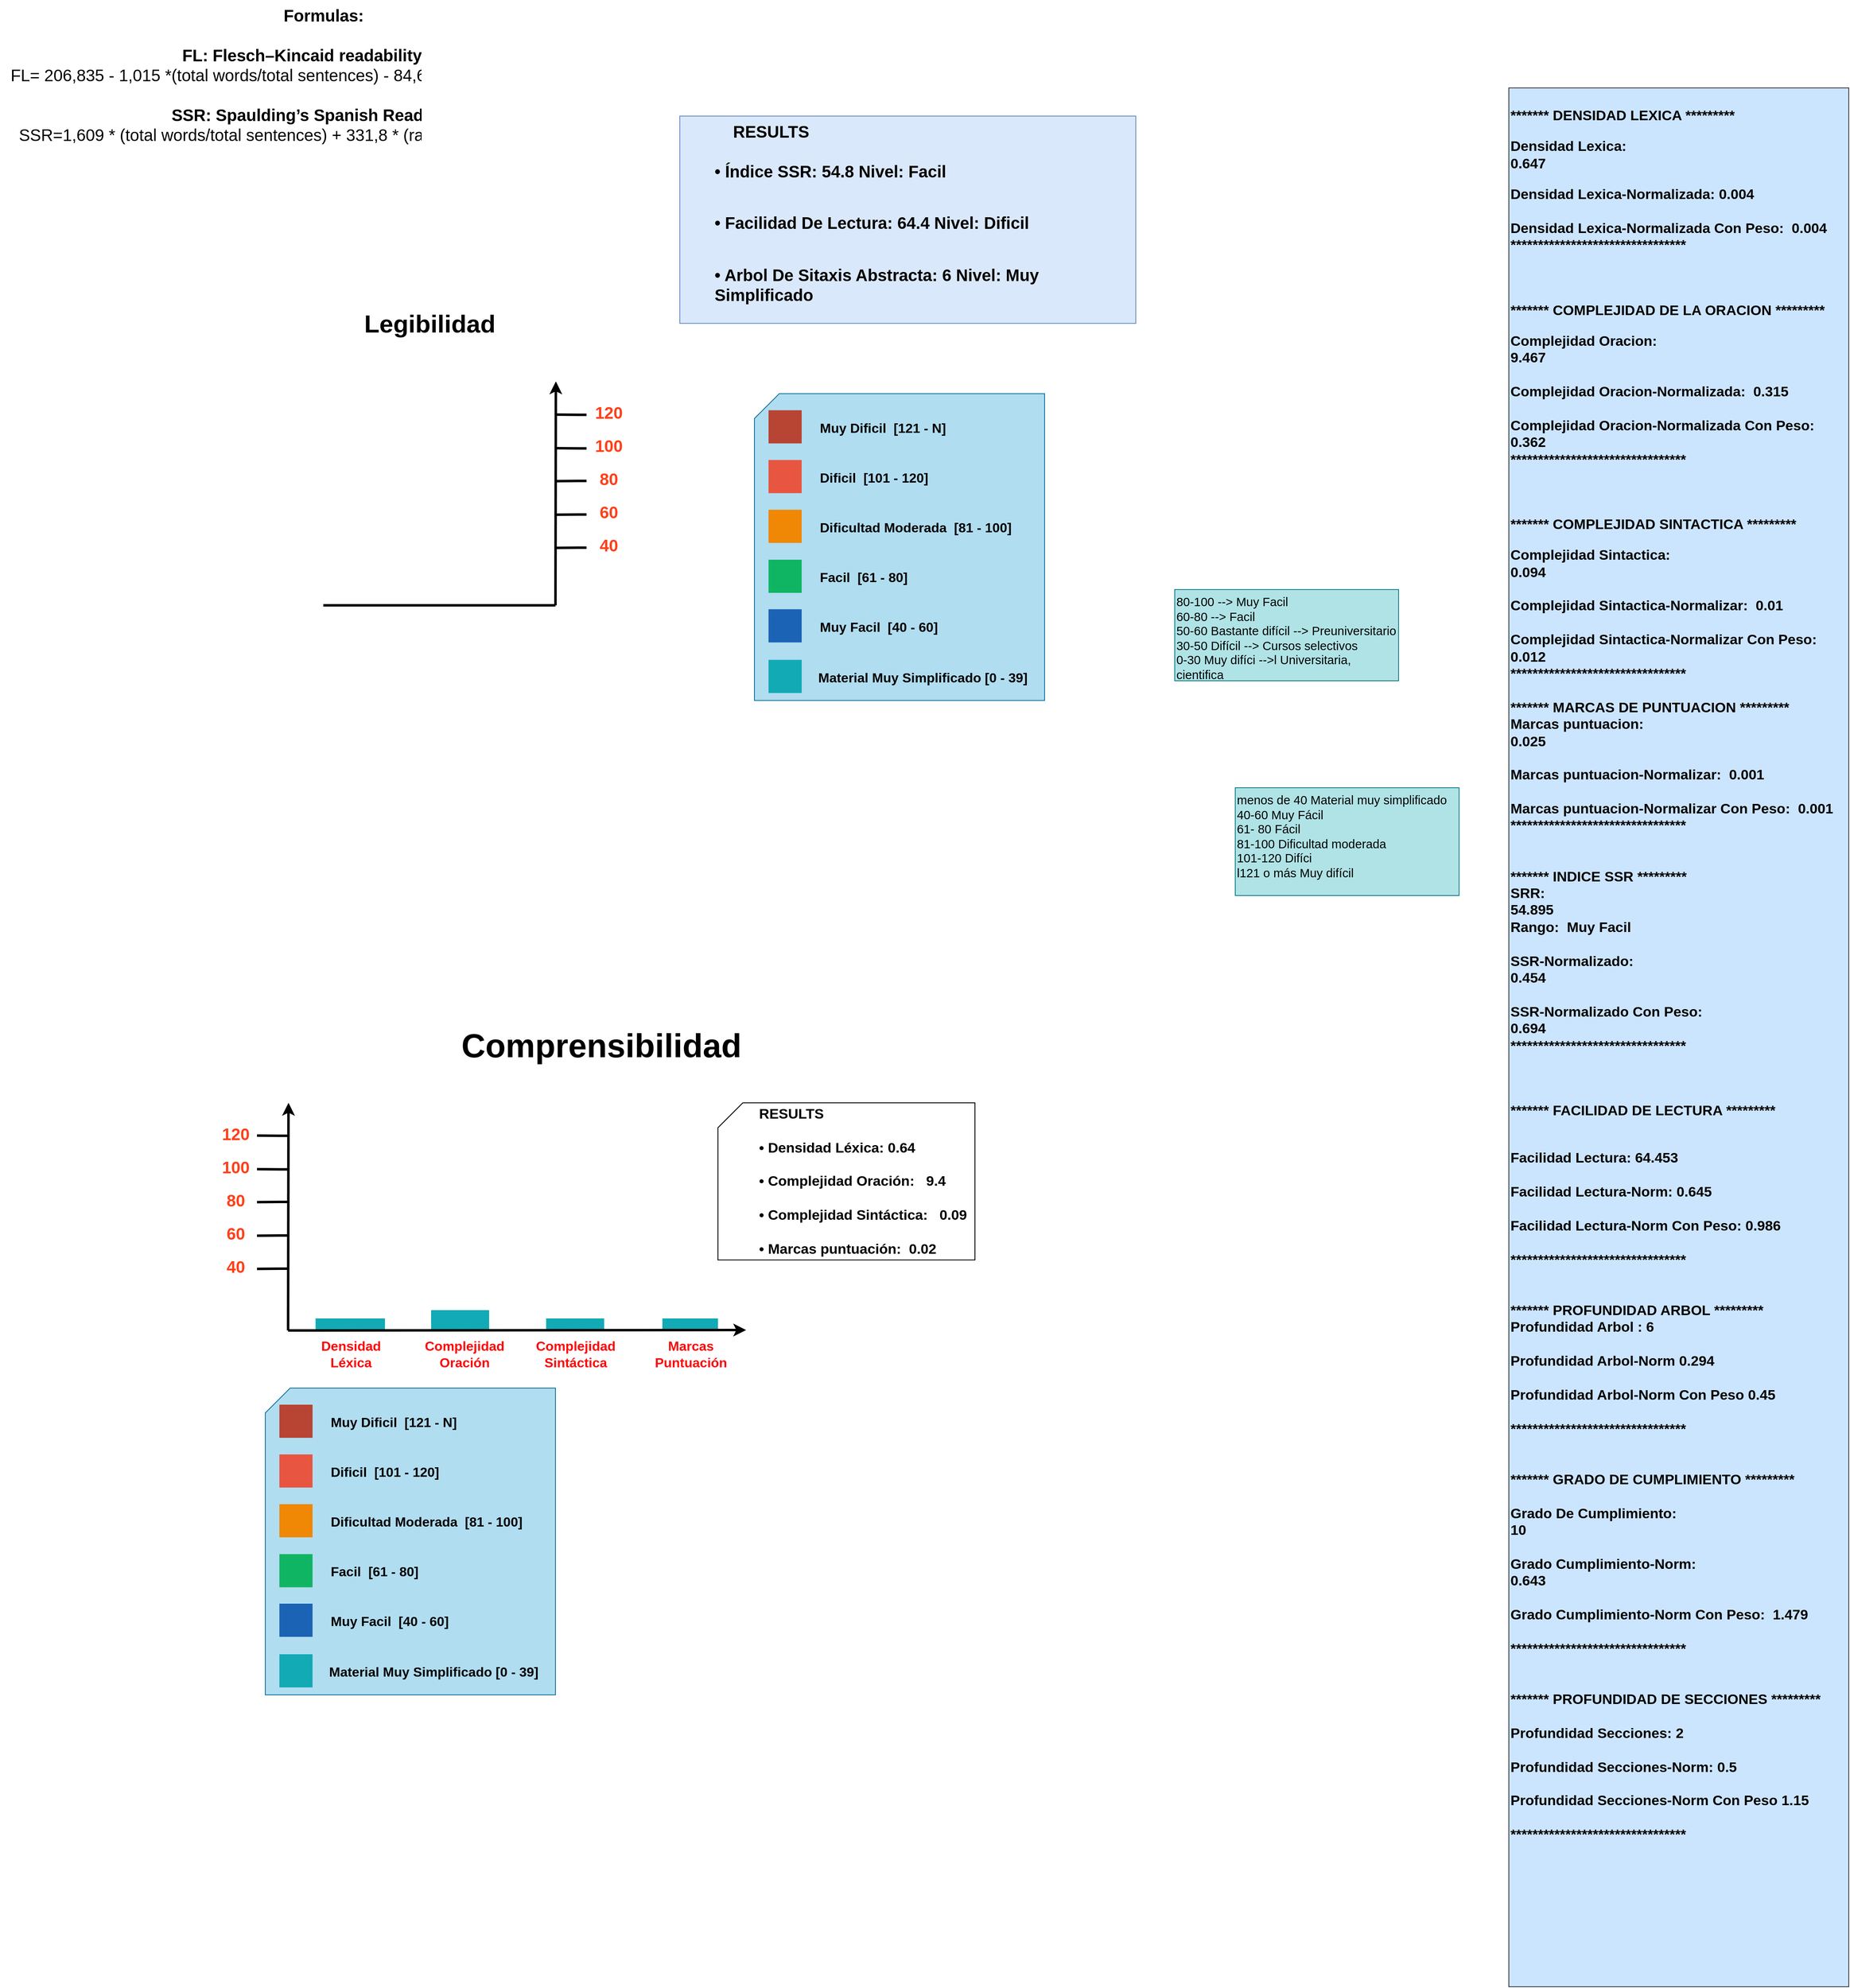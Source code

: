 <mxfile version="21.2.1" type="device">
  <diagram id="07fea595-8f29-1299-0266-81d95cde20df" name="Page-1">
    <mxGraphModel dx="90" dy="1509" grid="1" gridSize="10" guides="1" tooltips="1" connect="1" arrows="1" fold="1" page="1" pageScale="1" pageWidth="1169" pageHeight="827" background="none" math="0" shadow="0">
      <root>
        <mxCell id="0" />
        <mxCell id="1" parent="0" />
        <mxCell id="723" value="" style="whiteSpace=wrap;fillColor=#12AAB5;gradientColor=none;gradientDirection=east;strokeColor=none;html=1;fontColor=#23445d;" parent="1" vertex="1">
          <mxGeometry x="2470.63" y="1580" width="83.75" height="14.5" as="geometry" />
        </mxCell>
        <mxCell id="724" value="" style="whiteSpace=wrap;fillColor=#12AAB5;gradientColor=none;gradientDirection=east;strokeColor=none;html=1;fontColor=#23445d;" parent="1" vertex="1">
          <mxGeometry x="2610" y="1570" width="70" height="24.5" as="geometry" />
        </mxCell>
        <mxCell id="725" value="" style="whiteSpace=wrap;fillColor=#12AAB5;gradientColor=none;gradientDirection=east;strokeColor=none;html=1;fontColor=#23445d;" parent="1" vertex="1">
          <mxGeometry x="2748.75" y="1580" width="70" height="14.5" as="geometry" />
        </mxCell>
        <mxCell id="726" value="" style="whiteSpace=wrap;fillColor=#12AAB5;gradientColor=none;gradientDirection=east;strokeColor=none;html=1;fontColor=#23445d;" parent="1" vertex="1">
          <mxGeometry x="2889" y="1580" width="67" height="14.5" as="geometry" />
        </mxCell>
        <mxCell id="727" value="" style="edgeStyle=none;html=1;fontColor=#000000;strokeWidth=3;strokeColor=#000000;" parent="1" edge="1">
          <mxGeometry width="100" height="100" relative="1" as="geometry">
            <mxPoint x="2437.5" y="1594.5" as="sourcePoint" />
            <mxPoint x="2438" y="1320" as="targetPoint" />
          </mxGeometry>
        </mxCell>
        <mxCell id="734" value="" style="edgeStyle=none;html=1;fontColor=#000000;strokeWidth=3;strokeColor=#000000;" parent="1" edge="1">
          <mxGeometry width="100" height="100" relative="1" as="geometry">
            <mxPoint x="2437.5" y="1594.5" as="sourcePoint" />
            <mxPoint x="2990" y="1594" as="targetPoint" />
          </mxGeometry>
        </mxCell>
        <mxCell id="737" value="Complejidad &lt;br style=&quot;font-size: 16px;&quot;&gt;Oración" style="text;spacingTop=-5;align=center;verticalAlign=middle;fontStyle=1;html=1;fontSize=16;points=[];fontColor=#FF0505;" parent="1" vertex="1">
          <mxGeometry x="2590" y="1610" width="120" height="30" as="geometry" />
        </mxCell>
        <mxCell id="738" value="Complejidad &lt;br style=&quot;font-size: 16px;&quot;&gt;Sintáctica" style="text;spacingTop=-5;align=center;verticalAlign=middle;fontStyle=1;html=1;fontSize=16;points=[];fontColor=#FF0505;" parent="1" vertex="1">
          <mxGeometry x="2723.75" y="1610" width="120" height="30" as="geometry" />
        </mxCell>
        <mxCell id="746" value="40" style="text;spacingTop=-5;align=center;verticalAlign=middle;fontStyle=1;html=1;fontSize=20;points=[];fontColor=#FF4019;" parent="1" vertex="1">
          <mxGeometry x="2360" y="1510" width="27.5" height="19.5" as="geometry" />
        </mxCell>
        <mxCell id="749" value="&lt;font style=&quot;font-size: 40px;&quot;&gt;Comprensibilidad&lt;/font&gt;" style="text;spacingTop=-5;align=center;verticalAlign=middle;fontSize=30;fontStyle=1;html=1;points=[]" parent="1" vertex="1">
          <mxGeometry x="2660" y="1230" width="310" height="45" as="geometry" />
        </mxCell>
        <mxCell id="752" value="Marcas &lt;br style=&quot;font-size: 16px;&quot;&gt;Puntuación" style="text;spacingTop=-5;align=center;verticalAlign=middle;fontStyle=1;html=1;fontSize=16;points=[];fontColor=#FF0505;" parent="1" vertex="1">
          <mxGeometry x="2863" y="1610" width="120" height="30" as="geometry" />
        </mxCell>
        <mxCell id="p1tD0fV-p20YhZrAr31D-758" value="" style="endArrow=none;html=1;rounded=0;strokeWidth=3;fontColor=#FF4019;" parent="1" edge="1">
          <mxGeometry width="50" height="50" relative="1" as="geometry">
            <mxPoint x="2437.5" y="1520" as="sourcePoint" />
            <mxPoint x="2400" y="1520.25" as="targetPoint" />
            <Array as="points">
              <mxPoint x="2427.5" y="1520" />
            </Array>
          </mxGeometry>
        </mxCell>
        <mxCell id="p1tD0fV-p20YhZrAr31D-762" value="Densidad &lt;br style=&quot;font-size: 16px;&quot;&gt;Léxica" style="text;spacingTop=-5;align=center;verticalAlign=middle;fontStyle=1;html=1;fontSize=16;points=[];fontColor=#FF0505;" parent="1" vertex="1">
          <mxGeometry x="2452.5" y="1610" width="120" height="30" as="geometry" />
        </mxCell>
        <mxCell id="p1tD0fV-p20YhZrAr31D-764" value="60" style="text;spacingTop=-5;align=center;verticalAlign=middle;fontStyle=1;html=1;fontSize=20;points=[];fontColor=#FF4019;" parent="1" vertex="1">
          <mxGeometry x="2360" y="1470" width="27.5" height="19.5" as="geometry" />
        </mxCell>
        <mxCell id="p1tD0fV-p20YhZrAr31D-765" value="" style="endArrow=none;html=1;rounded=0;strokeWidth=3;fontColor=#FF4019;" parent="1" edge="1">
          <mxGeometry width="50" height="50" relative="1" as="geometry">
            <mxPoint x="2437.5" y="1480" as="sourcePoint" />
            <mxPoint x="2400" y="1480.25" as="targetPoint" />
            <Array as="points">
              <mxPoint x="2427.5" y="1480" />
            </Array>
          </mxGeometry>
        </mxCell>
        <mxCell id="p1tD0fV-p20YhZrAr31D-779" value="80" style="text;spacingTop=-5;align=center;verticalAlign=middle;fontStyle=1;html=1;fontSize=20;points=[];fontColor=#FF4019;" parent="1" vertex="1">
          <mxGeometry x="2360" y="1430" width="27.5" height="19.5" as="geometry" />
        </mxCell>
        <mxCell id="p1tD0fV-p20YhZrAr31D-780" value="" style="endArrow=none;html=1;rounded=0;strokeWidth=3;fontColor=#FF4019;" parent="1" edge="1">
          <mxGeometry width="50" height="50" relative="1" as="geometry">
            <mxPoint x="2437.5" y="1439.47" as="sourcePoint" />
            <mxPoint x="2400" y="1439.72" as="targetPoint" />
            <Array as="points">
              <mxPoint x="2427.5" y="1439.47" />
            </Array>
          </mxGeometry>
        </mxCell>
        <mxCell id="p1tD0fV-p20YhZrAr31D-781" value="100" style="text;spacingTop=-5;align=center;verticalAlign=middle;fontStyle=1;html=1;fontSize=20;points=[];fontColor=#FF4019;" parent="1" vertex="1">
          <mxGeometry x="2360" y="1390" width="27.5" height="19.5" as="geometry" />
        </mxCell>
        <mxCell id="p1tD0fV-p20YhZrAr31D-782" value="" style="endArrow=none;html=1;rounded=0;strokeWidth=3;fontColor=#FF4019;" parent="1" edge="1">
          <mxGeometry width="50" height="50" relative="1" as="geometry">
            <mxPoint x="2437.5" y="1400.25" as="sourcePoint" />
            <mxPoint x="2400" y="1400" as="targetPoint" />
            <Array as="points">
              <mxPoint x="2427.5" y="1400.25" />
            </Array>
          </mxGeometry>
        </mxCell>
        <mxCell id="p1tD0fV-p20YhZrAr31D-783" value="120" style="text;spacingTop=-5;align=center;verticalAlign=middle;fontStyle=1;html=1;fontSize=20;points=[];fontColor=#FF4019;" parent="1" vertex="1">
          <mxGeometry x="2360" y="1350" width="27.5" height="19.5" as="geometry" />
        </mxCell>
        <mxCell id="p1tD0fV-p20YhZrAr31D-784" value="" style="endArrow=none;html=1;rounded=0;strokeWidth=3;fontColor=#FF4019;" parent="1" edge="1">
          <mxGeometry width="50" height="50" relative="1" as="geometry">
            <mxPoint x="2437.5" y="1359.72" as="sourcePoint" />
            <mxPoint x="2400" y="1359.47" as="targetPoint" />
            <Array as="points">
              <mxPoint x="2427.5" y="1359.72" />
            </Array>
          </mxGeometry>
        </mxCell>
        <mxCell id="p1tD0fV-p20YhZrAr31D-794" value="" style="group" parent="1" vertex="1" connectable="0">
          <mxGeometry x="2410" y="1654" width="417" height="399" as="geometry" />
        </mxCell>
        <mxCell id="p1tD0fV-p20YhZrAr31D-789" value="" style="shape=card;whiteSpace=wrap;html=1;fillColor=#b1ddf0;strokeColor=#10739e;" parent="p1tD0fV-p20YhZrAr31D-794" vertex="1">
          <mxGeometry y="10" width="350" height="370" as="geometry" />
        </mxCell>
        <mxCell id="739" value="" style="whiteSpace=wrap;fillColor=#10B563;gradientColor=none;gradientDirection=east;strokeColor=none;html=1;fontColor=#23445d;fontSize=16;fontStyle=1" parent="p1tD0fV-p20YhZrAr31D-794" vertex="1">
          <mxGeometry x="17" y="210.25" width="40" height="40" as="geometry" />
        </mxCell>
        <mxCell id="740" value="" style="whiteSpace=wrap;fillColor=#F08705;gradientColor=none;gradientDirection=east;strokeColor=none;html=1;fontColor=#23445d;fontSize=16;fontStyle=1" parent="p1tD0fV-p20YhZrAr31D-794" vertex="1">
          <mxGeometry x="17" y="150" width="40" height="40" as="geometry" />
        </mxCell>
        <mxCell id="741" value="" style="whiteSpace=wrap;fillColor=#E85642;gradientColor=none;gradientDirection=east;strokeColor=none;html=1;fontColor=#23445d;fontSize=16;fontStyle=1" parent="p1tD0fV-p20YhZrAr31D-794" vertex="1">
          <mxGeometry x="17" y="90" width="40" height="40" as="geometry" />
        </mxCell>
        <mxCell id="742" value="Dificil&amp;nbsp; [101 - 120]" style="text;spacingTop=-5;html=1;points=[];fontSize=16;fontStyle=1" parent="p1tD0fV-p20YhZrAr31D-794" vertex="1">
          <mxGeometry x="77" y="100" width="80" height="20" as="geometry" />
        </mxCell>
        <mxCell id="743" value="Dificultad Moderada&amp;nbsp; [81 - 100]" style="text;spacingTop=-5;html=1;points=[];fontSize=16;fontStyle=1" parent="p1tD0fV-p20YhZrAr31D-794" vertex="1">
          <mxGeometry x="77" y="160" width="80" height="20" as="geometry" />
        </mxCell>
        <mxCell id="744" value="Facil&amp;nbsp; [61 - 80]" style="text;spacingTop=-5;html=1;points=[];fontSize=16;fontStyle=1" parent="p1tD0fV-p20YhZrAr31D-794" vertex="1">
          <mxGeometry x="77" y="220" width="80" height="20" as="geometry" />
        </mxCell>
        <mxCell id="p1tD0fV-p20YhZrAr31D-766" value="" style="whiteSpace=wrap;fillColor=#B84434;gradientColor=none;gradientDirection=east;strokeColor=none;html=1;fontColor=#23445d;fontSize=16;fontStyle=1" parent="p1tD0fV-p20YhZrAr31D-794" vertex="1">
          <mxGeometry x="17" y="30" width="40" height="40" as="geometry" />
        </mxCell>
        <mxCell id="p1tD0fV-p20YhZrAr31D-767" value="Muy Dificil&amp;nbsp; [121 - N]" style="text;spacingTop=-5;html=1;points=[];fontSize=16;fontStyle=1" parent="p1tD0fV-p20YhZrAr31D-794" vertex="1">
          <mxGeometry x="77" y="40" width="80" height="20" as="geometry" />
        </mxCell>
        <mxCell id="p1tD0fV-p20YhZrAr31D-768" value="" style="whiteSpace=wrap;fillColor=#1B63B5;gradientColor=none;gradientDirection=east;strokeColor=none;html=1;fontColor=#23445d;fontSize=16;fontStyle=1" parent="p1tD0fV-p20YhZrAr31D-794" vertex="1">
          <mxGeometry x="17" y="270" width="40" height="40" as="geometry" />
        </mxCell>
        <mxCell id="p1tD0fV-p20YhZrAr31D-769" value="Muy Facil&amp;nbsp; [40 - 60]" style="text;spacingTop=-5;html=1;points=[];fontSize=16;fontStyle=1" parent="p1tD0fV-p20YhZrAr31D-794" vertex="1">
          <mxGeometry x="77" y="280" width="80" height="20" as="geometry" />
        </mxCell>
        <mxCell id="p1tD0fV-p20YhZrAr31D-770" value="" style="whiteSpace=wrap;fillColor=#12AAB5;gradientColor=none;gradientDirection=east;strokeColor=none;html=1;fontColor=#23445d;fontSize=16;fontStyle=1" parent="p1tD0fV-p20YhZrAr31D-794" vertex="1">
          <mxGeometry x="17" y="331" width="40" height="40" as="geometry" />
        </mxCell>
        <mxCell id="p1tD0fV-p20YhZrAr31D-771" value="Material Muy Simplificado [0 - 39]" style="text;spacingTop=-5;html=1;points=[];fontSize=16;fontStyle=1" parent="p1tD0fV-p20YhZrAr31D-794" vertex="1">
          <mxGeometry x="74.5" y="341" width="80" height="20" as="geometry" />
        </mxCell>
        <mxCell id="p1tD0fV-p20YhZrAr31D-795" value="&lt;blockquote style=&quot;border: none; text-align: left; margin: 0px 0px 0px 40px; padding: 0px; font-size: 17px;&quot;&gt;&lt;b style=&quot;border-color: var(--border-color); background-color: initial;&quot;&gt;&lt;font style=&quot;font-size: 17px;&quot;&gt; &lt;span style=&quot;border-color: var(--border-color);&quot;&gt; &lt;/span&gt;RESULTS&amp;nbsp;&lt;/font&gt;&lt;/b&gt;&lt;/blockquote&gt;&lt;blockquote style=&quot;border: none; text-align: left; margin: 0px 0px 0px 40px; padding: 0px; font-size: 17px;&quot;&gt;&lt;font style=&quot;font-size: 17px;&quot;&gt;&lt;b style=&quot;border-color: var(--border-color); background-color: initial;&quot;&gt;&lt;br style=&quot;border-color: var(--border-color);&quot;&gt;&lt;/b&gt;&lt;b style=&quot;border-color: var(--border-color); background-color: initial;&quot;&gt;• Densidad Léxica: 0.64&lt;/b&gt;&lt;/font&gt;&lt;/blockquote&gt;&lt;blockquote style=&quot;border: none; text-align: left; margin: 0px 0px 0px 40px; padding: 0px; font-size: 17px;&quot;&gt;&lt;font style=&quot;font-size: 17px;&quot;&gt;&lt;b style=&quot;border-color: var(--border-color); background-color: initial;&quot;&gt;&lt;br style=&quot;border-color: var(--border-color);&quot;&gt;&lt;/b&gt;&lt;b style=&quot;border-color: var(--border-color); background-color: initial;&quot;&gt;• Complejidad Oración:&amp;nbsp; &amp;nbsp;9.4&lt;/b&gt;&lt;/font&gt;&lt;/blockquote&gt;&lt;blockquote style=&quot;border: none; text-align: left; margin: 0px 0px 0px 40px; padding: 0px; font-size: 17px;&quot;&gt;&lt;font style=&quot;font-size: 17px;&quot;&gt;&lt;b style=&quot;border-color: var(--border-color); background-color: initial;&quot;&gt;&lt;br style=&quot;border-color: var(--border-color);&quot;&gt;&lt;/b&gt;&lt;b style=&quot;border-color: var(--border-color); background-color: initial;&quot;&gt;• Complejidad Sintáctica:&amp;nbsp; &amp;nbsp;0.09&lt;/b&gt;&lt;/font&gt;&lt;/blockquote&gt;&lt;blockquote style=&quot;border: none; text-align: left; margin: 0px 0px 0px 40px; padding: 0px; font-size: 17px;&quot;&gt;&lt;font style=&quot;font-size: 17px;&quot;&gt;&lt;b style=&quot;border-color: var(--border-color); background-color: initial;&quot;&gt;&lt;br style=&quot;border-color: var(--border-color);&quot;&gt;&lt;/b&gt;&lt;font style=&quot;border-color: var(--border-color); font-size: 17px;&quot;&gt;&lt;b style=&quot;border-color: var(--border-color);&quot;&gt;• Marcas puntuación:&amp;nbsp; 0.02&lt;/b&gt;&lt;/font&gt;&lt;/font&gt;&lt;/blockquote&gt;" style="shape=card;whiteSpace=wrap;html=1;" parent="1" vertex="1">
          <mxGeometry x="2956" y="1320" width="310" height="189.5" as="geometry" />
        </mxCell>
        <mxCell id="p1tD0fV-p20YhZrAr31D-798" value="&lt;span data-sheets-userformat=&quot;{&amp;quot;2&amp;quot;:14593,&amp;quot;3&amp;quot;:{&amp;quot;1&amp;quot;:0,&amp;quot;3&amp;quot;:1},&amp;quot;11&amp;quot;:4,&amp;quot;14&amp;quot;:{&amp;quot;1&amp;quot;:3,&amp;quot;3&amp;quot;:1},&amp;quot;15&amp;quot;:&amp;quot;Calibri&amp;quot;,&amp;quot;16&amp;quot;:11}&quot; data-sheets-value=&quot;{&amp;quot;1&amp;quot;:2,&amp;quot;2&amp;quot;:&amp;quot;menos de 40 Material muy simplificado\n40-60 Muy Fácil\n61- 8 0 Fácil\n81-10 0D ificultad moderada\n101-120 Difíci \nl121 o másMuy difícil&amp;quot;}&quot; style=&quot;font-size:11pt;font-family:Calibri,Arial;font-style:normal;color:#000000;&quot;&gt;menos de 40 Material muy simplificado&lt;br&gt;40-60 Muy Fácil&lt;br&gt;61- 80 Fácil&lt;br&gt;81-100 Dificultad moderada&lt;br&gt;101-120 Difíci &lt;br&gt;l121 o más Muy difícil&lt;/span&gt;" style="text;whiteSpace=wrap;html=1;fillColor=#b0e3e6;strokeColor=#0e8088;" parent="1" vertex="1">
          <mxGeometry x="3580" y="940" width="270" height="130" as="geometry" />
        </mxCell>
        <mxCell id="p1tD0fV-p20YhZrAr31D-799" value="&lt;span data-sheets-userformat=&quot;{&amp;quot;2&amp;quot;:15105,&amp;quot;3&amp;quot;:{&amp;quot;1&amp;quot;:0},&amp;quot;11&amp;quot;:4,&amp;quot;12&amp;quot;:0,&amp;quot;14&amp;quot;:{&amp;quot;1&amp;quot;:3,&amp;quot;3&amp;quot;:1},&amp;quot;15&amp;quot;:&amp;quot;Calibri&amp;quot;,&amp;quot;16&amp;quot;:11}&quot; data-sheets-value=&quot;{&amp;quot;1&amp;quot;:2,&amp;quot;2&amp;quot;:&amp;quot;80-100 --&gt; Muy Facil\n60-80 --&gt; Facil\n50-60 Bastante difícil --&gt; Preuniversitario\n30-50 Difícil --&gt; Cursos selectivos\n0-30 Muy difíci --&gt;l Universitaria, cientifica&amp;quot;}&quot; style=&quot;font-size:11pt;font-family:Calibri,Arial;font-style:normal;color:#000000;&quot;&gt;80-100 --&amp;gt; Muy Facil&lt;br&gt;60-80 --&amp;gt; Facil&lt;br&gt;50-60 Bastante difícil --&amp;gt; Preuniversitario&lt;br&gt;30-50 Difícil --&amp;gt; Cursos selectivos&lt;br&gt;0-30 Muy difíci --&amp;gt;l Universitaria, cientifica&lt;/span&gt;" style="text;whiteSpace=wrap;html=1;fillColor=#b0e3e6;strokeColor=#0e8088;" parent="1" vertex="1">
          <mxGeometry x="3507" y="701" width="270" height="110" as="geometry" />
        </mxCell>
        <mxCell id="p1tD0fV-p20YhZrAr31D-800" value="&lt;p class=&quot;MsoNormal&quot; style=&quot;font-size: 17px;&quot;&gt;******* DENSIDAD LEXICA *********&lt;/p&gt;&lt;p class=&quot;MsoNormal&quot; style=&quot;font-size: 17px;&quot;&gt;Densidad Lexica:&lt;span style=&quot;font-size: 17px;&quot;&gt;&amp;nbsp;&lt;br&gt;&lt;/span&gt;0.647&lt;/p&gt;&lt;span style=&quot;background-color: initial;&quot;&gt;Densidad Lexica-Normalizada:&lt;/span&gt;&lt;span style=&quot;background-color: initial;&quot;&gt;&amp;nbsp;&lt;/span&gt;&lt;span style=&quot;background-color: initial;&quot;&gt;0.004&lt;/span&gt;&lt;span style=&quot;background-color: initial;&quot;&gt;&lt;br&gt;&lt;/span&gt;&lt;span style=&quot;background-color: initial;&quot;&gt;&lt;br&gt;Densidad Lexica-Normalizada Con Peso:&lt;/span&gt;&lt;span style=&quot;background-color: initial;&quot;&gt;&amp;nbsp; &lt;/span&gt;&lt;span style=&quot;background-color: initial;&quot;&gt;0.004&lt;/span&gt;&lt;br&gt;&lt;span style=&quot;background-color: initial;&quot;&gt;********************************&lt;/span&gt;&lt;br&gt;&lt;br&gt;&lt;br&gt;&lt;p class=&quot;MsoNormal&quot; style=&quot;font-size: 17px;&quot;&gt;******* COMPLEJIDAD DE LA ORACION *********&lt;/p&gt;&lt;span style=&quot;background-color: initial;&quot;&gt;Complejidad Oracion:&lt;/span&gt;&lt;span style=&quot;background-color: initial;&quot;&gt;&amp;nbsp;&lt;br&gt;&lt;/span&gt;&lt;span style=&quot;background-color: initial;&quot;&gt;9.467&lt;/span&gt;&lt;span style=&quot;background-color: initial;&quot;&gt;&lt;br&gt;&lt;/span&gt;&lt;span style=&quot;background-color: initial;&quot;&gt;&lt;br&gt;Complejidad Oracion-Normalizada:&lt;/span&gt;&lt;span style=&quot;background-color: initial;&quot;&gt;&amp;nbsp; &lt;/span&gt;&lt;span style=&quot;background-color: initial;&quot;&gt;0.315&lt;/span&gt;&lt;br&gt;&lt;span style=&quot;background-color: initial;&quot;&gt;&lt;br&gt;Complejidad Oracion-Normalizada Con Peso:&lt;/span&gt;&lt;span style=&quot;background-color: initial;&quot;&gt;&amp;nbsp; &lt;/span&gt;&lt;span style=&quot;background-color: initial;&quot;&gt;0.362&lt;/span&gt;&lt;br&gt;&lt;span style=&quot;background-color: initial;&quot;&gt;********************************&lt;/span&gt;&lt;br&gt;&lt;br&gt;&lt;br&gt;&lt;p class=&quot;MsoNormal&quot; style=&quot;font-size: 17px;&quot;&gt;&lt;/p&gt;&lt;p class=&quot;MsoNormal&quot; style=&quot;font-size: 17px;&quot;&gt;******* COMPLEJIDAD SINTACTICA *********&lt;/p&gt;&lt;span style=&quot;background-color: initial;&quot;&gt;Complejidad Sintactica:&lt;/span&gt;&lt;span style=&quot;background-color: initial;&quot;&gt;&amp;nbsp;&lt;br&gt;&lt;/span&gt;&lt;span style=&quot;background-color: initial;&quot;&gt;0.094&lt;/span&gt;&lt;span style=&quot;background-color: initial;&quot;&gt;&lt;br&gt;&lt;/span&gt;&lt;span style=&quot;background-color: initial;&quot;&gt;&lt;br&gt;Complejidad Sintactica-Normalizar:&lt;/span&gt;&lt;span style=&quot;background-color: initial;&quot;&gt;&amp;nbsp; &lt;/span&gt;&lt;span style=&quot;background-color: initial;&quot;&gt;0.01&lt;/span&gt;&lt;br&gt;&lt;span style=&quot;background-color: initial;&quot;&gt;&lt;br&gt;Complejidad Sintactica-Normalizar Con Peso:&lt;/span&gt;&lt;span style=&quot;background-color: initial;&quot;&gt;&amp;nbsp; &lt;/span&gt;&lt;span style=&quot;background-color: initial;&quot;&gt;0.012&lt;/span&gt;&lt;br&gt;&lt;span style=&quot;background-color: initial;&quot;&gt;********************************&lt;/span&gt;&lt;br&gt;&lt;span style=&quot;background-color: initial;&quot;&gt;&lt;br&gt;******* MARCAS DE PUNTUACION *********&lt;/span&gt;&lt;br&gt;&lt;span style=&quot;background-color: initial;&quot;&gt;Marcas puntuacion:&lt;/span&gt;&lt;span style=&quot;background-color: initial;&quot;&gt;&amp;nbsp; &lt;br&gt;&lt;/span&gt;&lt;span style=&quot;background-color: initial;&quot;&gt;0.025&lt;/span&gt;&lt;br&gt;&lt;span style=&quot;background-color: initial;&quot;&gt;&lt;br&gt;Marcas puntuacion-Normalizar:&lt;/span&gt;&lt;span style=&quot;background-color: initial;&quot;&gt;&amp;nbsp; &lt;/span&gt;&lt;span style=&quot;background-color: initial;&quot;&gt;0.001&lt;/span&gt;&lt;br&gt;&lt;br&gt;&lt;span style=&quot;background-color: initial;&quot;&gt;Marcas puntuacion-Normalizar Con Peso:&lt;/span&gt;&lt;span style=&quot;background-color: initial;&quot;&gt;&amp;nbsp; &lt;/span&gt;&lt;span style=&quot;background-color: initial;&quot;&gt;0.001&lt;/span&gt;&lt;span style=&quot;background-color: initial;&quot;&gt;&amp;nbsp; &amp;nbsp;&lt;/span&gt;&lt;br&gt;&lt;span style=&quot;background-color: initial;&quot;&gt;********************************&lt;/span&gt;&lt;br&gt;&lt;br&gt;&lt;br&gt;&lt;span style=&quot;background-color: initial;&quot;&gt;******* INDICE SSR *********&lt;/span&gt;&lt;br&gt;&lt;span style=&quot;background-color: initial;&quot;&gt;SRR:&lt;/span&gt;&lt;span style=&quot;background-color: initial;&quot;&gt;&amp;nbsp;&lt;br&gt;&lt;/span&gt;&lt;span style=&quot;background-color: initial;&quot;&gt;54.895&lt;/span&gt;&lt;span style=&quot;background-color: initial;&quot;&gt;&amp;nbsp; &amp;nbsp; &amp;nbsp; &amp;nbsp;&amp;nbsp;&lt;br&gt;&lt;/span&gt;&lt;span style=&quot;background-color: initial;&quot;&gt;Rango:&lt;/span&gt;&lt;span style=&quot;background-color: initial;&quot;&gt;&amp;nbsp; &lt;/span&gt;&lt;span style=&quot;background-color: initial;&quot;&gt;Muy Facil&lt;/span&gt;&lt;span style=&quot;background-color: initial;&quot;&gt;&lt;br&gt;&lt;/span&gt;&lt;br&gt;&lt;span style=&quot;background-color: initial;&quot;&gt;SSR-Normalizado:&lt;/span&gt;&lt;span style=&quot;background-color: initial;&quot;&gt;&amp;nbsp;&lt;br&gt;&lt;/span&gt;&lt;span style=&quot;background-color: initial;&quot;&gt;0.454&lt;/span&gt;&lt;span style=&quot;background-color: initial;&quot;&gt;&lt;br&gt;&lt;/span&gt;&lt;span style=&quot;background-color: initial;&quot;&gt;&lt;br&gt;SSR-Normalizado Con Peso:&lt;/span&gt;&lt;span style=&quot;background-color: initial;&quot;&gt;&amp;nbsp;&lt;br&gt;&lt;/span&gt;&lt;span style=&quot;background-color: initial;&quot;&gt;0.694&lt;/span&gt;&lt;span style=&quot;background-color: initial;&quot;&gt;&amp;nbsp; &amp;nbsp;&amp;nbsp;&lt;/span&gt;&lt;span style=&quot;background-color: initial;&quot;&gt;&lt;br&gt;&lt;/span&gt;&lt;span style=&quot;background-color: initial;&quot;&gt;********************************&lt;/span&gt;&lt;span style=&quot;background-color: initial;&quot;&gt;&lt;br&gt;&lt;/span&gt;&lt;br&gt;&lt;br&gt;&lt;p class=&quot;MsoNormal&quot; style=&quot;font-size: 17px;&quot;&gt;******* FACILIDAD DE LECTURA *********&lt;/p&gt;&lt;br&gt;&lt;span style=&quot;background-color: initial;&quot;&gt;Facilidad Lectura: 64.453&lt;/span&gt;&lt;br&gt;&lt;span style=&quot;background-color: initial;&quot;&gt;&lt;br&gt;Facilidad Lectura-Norm: 0.645&lt;/span&gt;&lt;br&gt;&lt;br&gt;&lt;span style=&quot;background-color: initial;&quot;&gt;Facilidad Lectura-Norm Con Peso: 0.986&lt;/span&gt;&lt;br&gt;&lt;br&gt;&lt;span style=&quot;background-color: initial;&quot;&gt;********************************&lt;/span&gt;&lt;br&gt;&lt;br&gt;&lt;span style=&quot;background-color: initial;&quot;&gt;&amp;nbsp;&lt;/span&gt;&lt;br&gt;&lt;span style=&quot;background-color: initial;&quot;&gt;******* PROFUNDIDAD ARBOL *********&lt;/span&gt;&lt;br&gt;&lt;span style=&quot;background-color: initial;&quot;&gt;Profundidad Arbol : 6&lt;/span&gt;&lt;br&gt;&lt;span style=&quot;background-color: initial;&quot;&gt;&lt;br&gt;Profundidad Arbol-Norm 0.294&lt;/span&gt;&lt;br&gt;&lt;span style=&quot;background-color: initial;&quot;&gt;&lt;br&gt;Profundidad Arbol-Norm Con Peso 0.45&lt;/span&gt;&lt;br&gt;&lt;br&gt;&lt;span style=&quot;background-color: initial;&quot;&gt;********************************&lt;/span&gt;&lt;br&gt;&lt;br&gt;&lt;span style=&quot;background-color: initial;&quot;&gt;&amp;nbsp;&lt;/span&gt;&lt;br&gt;&lt;span style=&quot;background-color: initial;&quot;&gt;******* GRADO DE CUMPLIMIENTO *********&lt;/span&gt;&lt;br&gt;&lt;br&gt;&lt;span style=&quot;background-color: initial;&quot;&gt;Grado De Cumplimiento:&lt;/span&gt;&lt;span style=&quot;background-color: initial;&quot;&gt;&amp;nbsp;&lt;br&gt;&lt;/span&gt;&lt;span style=&quot;background-color: initial;&quot;&gt;10&lt;/span&gt;&lt;span style=&quot;background-color: initial;&quot;&gt;&lt;br&gt;&lt;/span&gt;&lt;br&gt;&lt;span style=&quot;background-color: initial;&quot;&gt;Grado Cumplimiento-Norm:&lt;/span&gt;&lt;span style=&quot;background-color: initial;&quot;&gt;&amp;nbsp;&lt;br&gt;&lt;/span&gt;&lt;span style=&quot;background-color: initial;&quot;&gt;0.643&lt;/span&gt;&lt;span style=&quot;background-color: initial;&quot;&gt;&lt;br&gt;&lt;/span&gt;&lt;span style=&quot;background-color: initial;&quot;&gt;&lt;br&gt;Grado Cumplimiento-Norm Con Peso:&lt;/span&gt;&lt;span style=&quot;background-color: initial;&quot;&gt;&amp;nbsp; &lt;/span&gt;&lt;span style=&quot;background-color: initial;&quot;&gt;1.479&lt;/span&gt;&lt;br&gt;&lt;br&gt;&lt;span style=&quot;background-color: initial;&quot;&gt;********************************&lt;/span&gt;&lt;br&gt;&lt;br&gt;&lt;span style=&quot;background-color: initial;&quot;&gt;&amp;nbsp;&lt;/span&gt;&lt;br&gt;&lt;span style=&quot;background-color: initial;&quot;&gt;******* PROFUNDIDAD DE SECCIONES *********&lt;/span&gt;&lt;br&gt;&lt;br&gt;&lt;span style=&quot;background-color: initial;&quot;&gt;Profundidad Secciones:&lt;/span&gt;&lt;span style=&quot;background-color: initial;&quot;&gt;&amp;nbsp;&lt;/span&gt;&lt;span style=&quot;background-color: initial;&quot;&gt;2&lt;/span&gt;&lt;span style=&quot;background-color: initial;&quot;&gt;&lt;br&gt;&lt;/span&gt;&lt;br&gt;&lt;span style=&quot;background-color: initial;&quot;&gt;Profundidad Secciones-Norm:&lt;/span&gt;&lt;span style=&quot;background-color: initial;&quot;&gt;&amp;nbsp;&lt;/span&gt;&lt;span style=&quot;background-color: initial;&quot;&gt;0.5&lt;/span&gt;&lt;span style=&quot;background-color: initial;&quot;&gt;&lt;br&gt;&lt;/span&gt;&lt;br&gt;&lt;span style=&quot;background-color: initial;&quot;&gt;Profundidad Secciones-Norm Con Peso 1.15&lt;/span&gt;&lt;br&gt;&lt;br&gt;&lt;span style=&quot;background-color: initial;&quot;&gt;********************************&lt;/span&gt;" style="text;whiteSpace=wrap;html=1;fontSize=17;fontStyle=1;fillColor=#cce5ff;strokeColor=#36393d;" parent="1" vertex="1">
          <mxGeometry x="3910" y="96" width="410" height="2290" as="geometry" />
        </mxCell>
        <mxCell id="p1tD0fV-p20YhZrAr31D-801" value="Legibilidad" style="text;spacingTop=-5;align=center;verticalAlign=middle;fontSize=30;fontStyle=1;html=1;points=[]" parent="1" vertex="1">
          <mxGeometry x="2452.5" y="360" width="310" height="45" as="geometry" />
        </mxCell>
        <mxCell id="p1tD0fV-p20YhZrAr31D-802" value="&lt;blockquote style=&quot;margin: 0 0 0 40px; border: none; padding: 0px;&quot;&gt;&lt;/blockquote&gt;&lt;blockquote style=&quot;margin: 0 0 0 40px; border: none; padding: 0px;&quot;&gt;&lt;/blockquote&gt;&lt;blockquote style=&quot;margin: 0 0 0 40px; border: none; padding: 0px;&quot;&gt;&lt;/blockquote&gt;&lt;blockquote style=&quot;margin: 0 0 0 40px; border: none; padding: 0px;&quot;&gt;&lt;/blockquote&gt;&lt;blockquote style=&quot;margin: 0 0 0 40px; border: none; padding: 0px;&quot;&gt;&lt;b style=&quot;background-color: initial; font-size: 20px;&quot;&gt;&lt;span style=&quot;white-space: pre;&quot;&gt; &lt;/span&gt;&lt;span style=&quot;white-space: pre;&quot;&gt; &lt;span style=&quot;white-space: pre;&quot;&gt; &lt;/span&gt;&lt;span style=&quot;white-space: pre;&quot;&gt; &lt;/span&gt;&lt;/span&gt;RESULTS&amp;nbsp;&lt;/b&gt;&lt;/blockquote&gt;&lt;blockquote style=&quot;margin: 0 0 0 40px; border: none; padding: 0px;&quot;&gt;&lt;b style=&quot;background-color: initial; font-size: 20px;&quot;&gt;&lt;br&gt;&lt;/b&gt;&lt;span style=&quot;background-color: initial;&quot;&gt;&lt;b style=&quot;font-size: 20px;&quot;&gt;• &lt;/b&gt;&lt;span style=&quot;font-size: 20px;&quot;&gt;&lt;b&gt;Índice&lt;/b&gt;&lt;/span&gt;&lt;b style=&quot;font-size: 20px;&quot;&gt;&amp;nbsp;SSR: 54.8 Nivel: Facil&lt;/b&gt;&lt;/span&gt;&lt;/blockquote&gt;&lt;br&gt;&lt;blockquote style=&quot;margin: 0 0 0 40px; border: none; padding: 0px;&quot;&gt;&lt;b style=&quot;background-color: initial; font-size: 20px;&quot;&gt;&lt;br&gt;&lt;/b&gt;&lt;b style=&quot;background-color: initial; font-size: 20px;&quot;&gt;• Facilidad De Lectura: 64.4 Nivel: Dificil&lt;/b&gt;&lt;/blockquote&gt;&lt;br&gt;&lt;blockquote style=&quot;margin: 0 0 0 40px; border: none; padding: 0px;&quot;&gt;&lt;b style=&quot;background-color: initial; font-size: 20px;&quot;&gt;&lt;br&gt;&lt;/b&gt;&lt;b style=&quot;font-size: 20px; background-color: initial;&quot;&gt;• Arbol De Sitaxis Abstracta: 6 Nivel: Muy Simplificado&lt;br&gt;&lt;/b&gt;&lt;/blockquote&gt;&lt;blockquote style=&quot;margin: 0 0 0 40px; border: none; padding: 0px;&quot;&gt;&lt;/blockquote&gt;&lt;blockquote style=&quot;margin: 0 0 0 40px; border: none; padding: 0px;&quot;&gt;&lt;/blockquote&gt;&lt;blockquote style=&quot;margin: 0 0 0 40px; border: none; padding: 0px;&quot;&gt;&lt;/blockquote&gt;&lt;blockquote style=&quot;margin: 0 0 0 40px; border: none; padding: 0px;&quot;&gt;&lt;/blockquote&gt;&lt;blockquote style=&quot;margin: 0 0 0 40px; border: none; padding: 0px;&quot;&gt;&lt;/blockquote&gt;&lt;blockquote style=&quot;margin: 0 0 0 40px; border: none; padding: 0px;&quot;&gt;&lt;/blockquote&gt;" style="text;whiteSpace=wrap;html=1;fillColor=#dae8fc;strokeColor=#6c8ebf;" parent="1" vertex="1">
          <mxGeometry x="2910" y="130" width="550" height="250" as="geometry" />
        </mxCell>
        <mxCell id="Po3kkdIcqMW7CYR0yUJX-752" value="" style="edgeStyle=none;html=1;fontColor=#000000;strokeWidth=3;strokeColor=#000000;" parent="1" edge="1">
          <mxGeometry width="100" height="100" relative="1" as="geometry">
            <mxPoint x="2760" y="720" as="sourcePoint" />
            <mxPoint x="2760.5" y="450" as="targetPoint" />
          </mxGeometry>
        </mxCell>
        <mxCell id="Po3kkdIcqMW7CYR0yUJX-753" value="" style="edgeStyle=none;html=1;fontColor=#000000;strokeWidth=3;strokeColor=#000000;endArrow=none;endFill=0;" parent="1" edge="1">
          <mxGeometry width="100" height="100" relative="1" as="geometry">
            <mxPoint x="2480" y="720" as="sourcePoint" />
            <mxPoint x="2760" y="720" as="targetPoint" />
          </mxGeometry>
        </mxCell>
        <mxCell id="Po3kkdIcqMW7CYR0yUJX-754" value="40" style="text;spacingTop=-5;align=center;verticalAlign=middle;fontStyle=1;html=1;fontSize=20;points=[];fontColor=#FF4019;" parent="1" vertex="1">
          <mxGeometry x="2810" y="640" width="27.5" height="19.5" as="geometry" />
        </mxCell>
        <mxCell id="Po3kkdIcqMW7CYR0yUJX-755" value="" style="endArrow=none;html=1;rounded=0;strokeWidth=3;fontColor=#FF4019;" parent="1" edge="1">
          <mxGeometry width="50" height="50" relative="1" as="geometry">
            <mxPoint x="2797.5" y="650.53" as="sourcePoint" />
            <mxPoint x="2760" y="650.78" as="targetPoint" />
            <Array as="points">
              <mxPoint x="2787.5" y="650.53" />
            </Array>
          </mxGeometry>
        </mxCell>
        <mxCell id="Po3kkdIcqMW7CYR0yUJX-756" value="60" style="text;spacingTop=-5;align=center;verticalAlign=middle;fontStyle=1;html=1;fontSize=20;points=[];fontColor=#FF4019;" parent="1" vertex="1">
          <mxGeometry x="2810" y="600" width="27.5" height="19.5" as="geometry" />
        </mxCell>
        <mxCell id="Po3kkdIcqMW7CYR0yUJX-757" value="" style="endArrow=none;html=1;rounded=0;strokeWidth=3;fontColor=#FF4019;" parent="1" edge="1">
          <mxGeometry width="50" height="50" relative="1" as="geometry">
            <mxPoint x="2797.5" y="610.53" as="sourcePoint" />
            <mxPoint x="2760" y="610.78" as="targetPoint" />
            <Array as="points">
              <mxPoint x="2787.5" y="610.53" />
            </Array>
          </mxGeometry>
        </mxCell>
        <mxCell id="Po3kkdIcqMW7CYR0yUJX-758" value="80" style="text;spacingTop=-5;align=center;verticalAlign=middle;fontStyle=1;html=1;fontSize=20;points=[];fontColor=#FF4019;" parent="1" vertex="1">
          <mxGeometry x="2810" y="560" width="27.5" height="19.5" as="geometry" />
        </mxCell>
        <mxCell id="Po3kkdIcqMW7CYR0yUJX-759" value="" style="endArrow=none;html=1;rounded=0;strokeWidth=3;fontColor=#FF4019;" parent="1" edge="1">
          <mxGeometry width="50" height="50" relative="1" as="geometry">
            <mxPoint x="2797.5" y="570" as="sourcePoint" />
            <mxPoint x="2760" y="570.25" as="targetPoint" />
            <Array as="points">
              <mxPoint x="2787.5" y="570" />
            </Array>
          </mxGeometry>
        </mxCell>
        <mxCell id="Po3kkdIcqMW7CYR0yUJX-760" value="100" style="text;spacingTop=-5;align=center;verticalAlign=middle;fontStyle=1;html=1;fontSize=20;points=[];fontColor=#FF4019;" parent="1" vertex="1">
          <mxGeometry x="2810" y="520" width="27.5" height="19.5" as="geometry" />
        </mxCell>
        <mxCell id="Po3kkdIcqMW7CYR0yUJX-761" value="" style="endArrow=none;html=1;rounded=0;strokeWidth=3;fontColor=#FF4019;" parent="1" edge="1">
          <mxGeometry width="50" height="50" relative="1" as="geometry">
            <mxPoint x="2797.5" y="530.78" as="sourcePoint" />
            <mxPoint x="2760" y="530.53" as="targetPoint" />
            <Array as="points">
              <mxPoint x="2787.5" y="530.78" />
            </Array>
          </mxGeometry>
        </mxCell>
        <mxCell id="Po3kkdIcqMW7CYR0yUJX-762" value="120" style="text;spacingTop=-5;align=center;verticalAlign=middle;fontStyle=1;html=1;fontSize=20;points=[];fontColor=#FF4019;" parent="1" vertex="1">
          <mxGeometry x="2810" y="480" width="27.5" height="19.5" as="geometry" />
        </mxCell>
        <mxCell id="Po3kkdIcqMW7CYR0yUJX-763" value="" style="endArrow=none;html=1;rounded=0;strokeWidth=3;fontColor=#FF4019;" parent="1" edge="1">
          <mxGeometry width="50" height="50" relative="1" as="geometry">
            <mxPoint x="2797.5" y="490.25" as="sourcePoint" />
            <mxPoint x="2760" y="490" as="targetPoint" />
            <Array as="points">
              <mxPoint x="2787.5" y="490.25" />
            </Array>
          </mxGeometry>
        </mxCell>
        <mxCell id="Po3kkdIcqMW7CYR0yUJX-780" value="" style="shape=card;whiteSpace=wrap;html=1;fillColor=#b1ddf0;strokeColor=#10739e;" parent="1" vertex="1">
          <mxGeometry x="3000" y="464.75" width="350" height="370" as="geometry" />
        </mxCell>
        <mxCell id="Po3kkdIcqMW7CYR0yUJX-781" value="" style="whiteSpace=wrap;fillColor=#10B563;gradientColor=none;gradientDirection=east;strokeColor=none;html=1;fontColor=#23445d;fontSize=16;fontStyle=1" parent="1" vertex="1">
          <mxGeometry x="3017" y="665" width="40" height="40" as="geometry" />
        </mxCell>
        <mxCell id="Po3kkdIcqMW7CYR0yUJX-782" value="" style="whiteSpace=wrap;fillColor=#F08705;gradientColor=none;gradientDirection=east;strokeColor=none;html=1;fontColor=#23445d;fontSize=16;fontStyle=1" parent="1" vertex="1">
          <mxGeometry x="3017" y="604.75" width="40" height="40" as="geometry" />
        </mxCell>
        <mxCell id="Po3kkdIcqMW7CYR0yUJX-783" value="" style="whiteSpace=wrap;fillColor=#E85642;gradientColor=none;gradientDirection=east;strokeColor=none;html=1;fontColor=#23445d;fontSize=16;fontStyle=1" parent="1" vertex="1">
          <mxGeometry x="3017" y="544.75" width="40" height="40" as="geometry" />
        </mxCell>
        <mxCell id="Po3kkdIcqMW7CYR0yUJX-784" value="Dificil&amp;nbsp; [101 - 120]" style="text;spacingTop=-5;html=1;points=[];fontSize=16;fontStyle=1" parent="1" vertex="1">
          <mxGeometry x="3077" y="554.75" width="80" height="20" as="geometry" />
        </mxCell>
        <mxCell id="Po3kkdIcqMW7CYR0yUJX-785" value="Dificultad Moderada&amp;nbsp; [81 - 100]" style="text;spacingTop=-5;html=1;points=[];fontSize=16;fontStyle=1" parent="1" vertex="1">
          <mxGeometry x="3077" y="614.75" width="80" height="20" as="geometry" />
        </mxCell>
        <mxCell id="Po3kkdIcqMW7CYR0yUJX-786" value="Facil&amp;nbsp; [61 - 80]" style="text;spacingTop=-5;html=1;points=[];fontSize=16;fontStyle=1" parent="1" vertex="1">
          <mxGeometry x="3077" y="674.75" width="80" height="20" as="geometry" />
        </mxCell>
        <mxCell id="Po3kkdIcqMW7CYR0yUJX-787" value="" style="whiteSpace=wrap;fillColor=#B84434;gradientColor=none;gradientDirection=east;strokeColor=none;html=1;fontColor=#23445d;fontSize=16;fontStyle=1" parent="1" vertex="1">
          <mxGeometry x="3017" y="484.75" width="40" height="40" as="geometry" />
        </mxCell>
        <mxCell id="Po3kkdIcqMW7CYR0yUJX-788" value="Muy Dificil&amp;nbsp; [121 - N]" style="text;spacingTop=-5;html=1;points=[];fontSize=16;fontStyle=1" parent="1" vertex="1">
          <mxGeometry x="3077" y="494.75" width="80" height="20" as="geometry" />
        </mxCell>
        <mxCell id="Po3kkdIcqMW7CYR0yUJX-789" value="" style="whiteSpace=wrap;fillColor=#1B63B5;gradientColor=none;gradientDirection=east;strokeColor=none;html=1;fontColor=#23445d;fontSize=16;fontStyle=1" parent="1" vertex="1">
          <mxGeometry x="3017" y="724.75" width="40" height="40" as="geometry" />
        </mxCell>
        <mxCell id="Po3kkdIcqMW7CYR0yUJX-790" value="Muy Facil&amp;nbsp; [40 - 60]" style="text;spacingTop=-5;html=1;points=[];fontSize=16;fontStyle=1" parent="1" vertex="1">
          <mxGeometry x="3077" y="734.75" width="80" height="20" as="geometry" />
        </mxCell>
        <mxCell id="Po3kkdIcqMW7CYR0yUJX-791" value="" style="whiteSpace=wrap;fillColor=#12AAB5;gradientColor=none;gradientDirection=east;strokeColor=none;html=1;fontColor=#23445d;fontSize=16;fontStyle=1" parent="1" vertex="1">
          <mxGeometry x="3017" y="785.75" width="40" height="40" as="geometry" />
        </mxCell>
        <mxCell id="Po3kkdIcqMW7CYR0yUJX-792" value="Material Muy Simplificado [0 - 39]" style="text;spacingTop=-5;html=1;points=[];fontSize=16;fontStyle=1" parent="1" vertex="1">
          <mxGeometry x="3074.5" y="795.75" width="80" height="20" as="geometry" />
        </mxCell>
        <mxCell id="veeMSnl05T0nteJ-uMmb-752" value="&lt;font style=&quot;font-size: 20px;&quot;&gt;&lt;b&gt;Formulas:&lt;br&gt;&lt;br&gt;FL: Flesch–Kincaid readability tests&lt;br&gt;&lt;/b&gt;FL= 206,835 - 1,015 *(total words/total sentences) - 84,6 * (total syllables/total words)&lt;br&gt;&lt;br&gt;&lt;b&gt;SSR:&amp;nbsp;&lt;/b&gt;&lt;b&gt;Spaulding’s Spanish Readability&amp;nbsp;&lt;br&gt;&lt;/b&gt;SSR=1,609 * (total words/total sentences)&amp;nbsp;+ 331,8 * (rare words/total words)&amp;nbsp;+ 22,0&lt;b&gt;&lt;br&gt;&lt;/b&gt;&lt;/font&gt;" style="text;html=1;align=center;verticalAlign=middle;resizable=0;points=[];autosize=1;strokeColor=none;fillColor=none;" vertex="1" parent="1">
          <mxGeometry x="2090" y="-10" width="780" height="180" as="geometry" />
        </mxCell>
      </root>
    </mxGraphModel>
  </diagram>
</mxfile>
